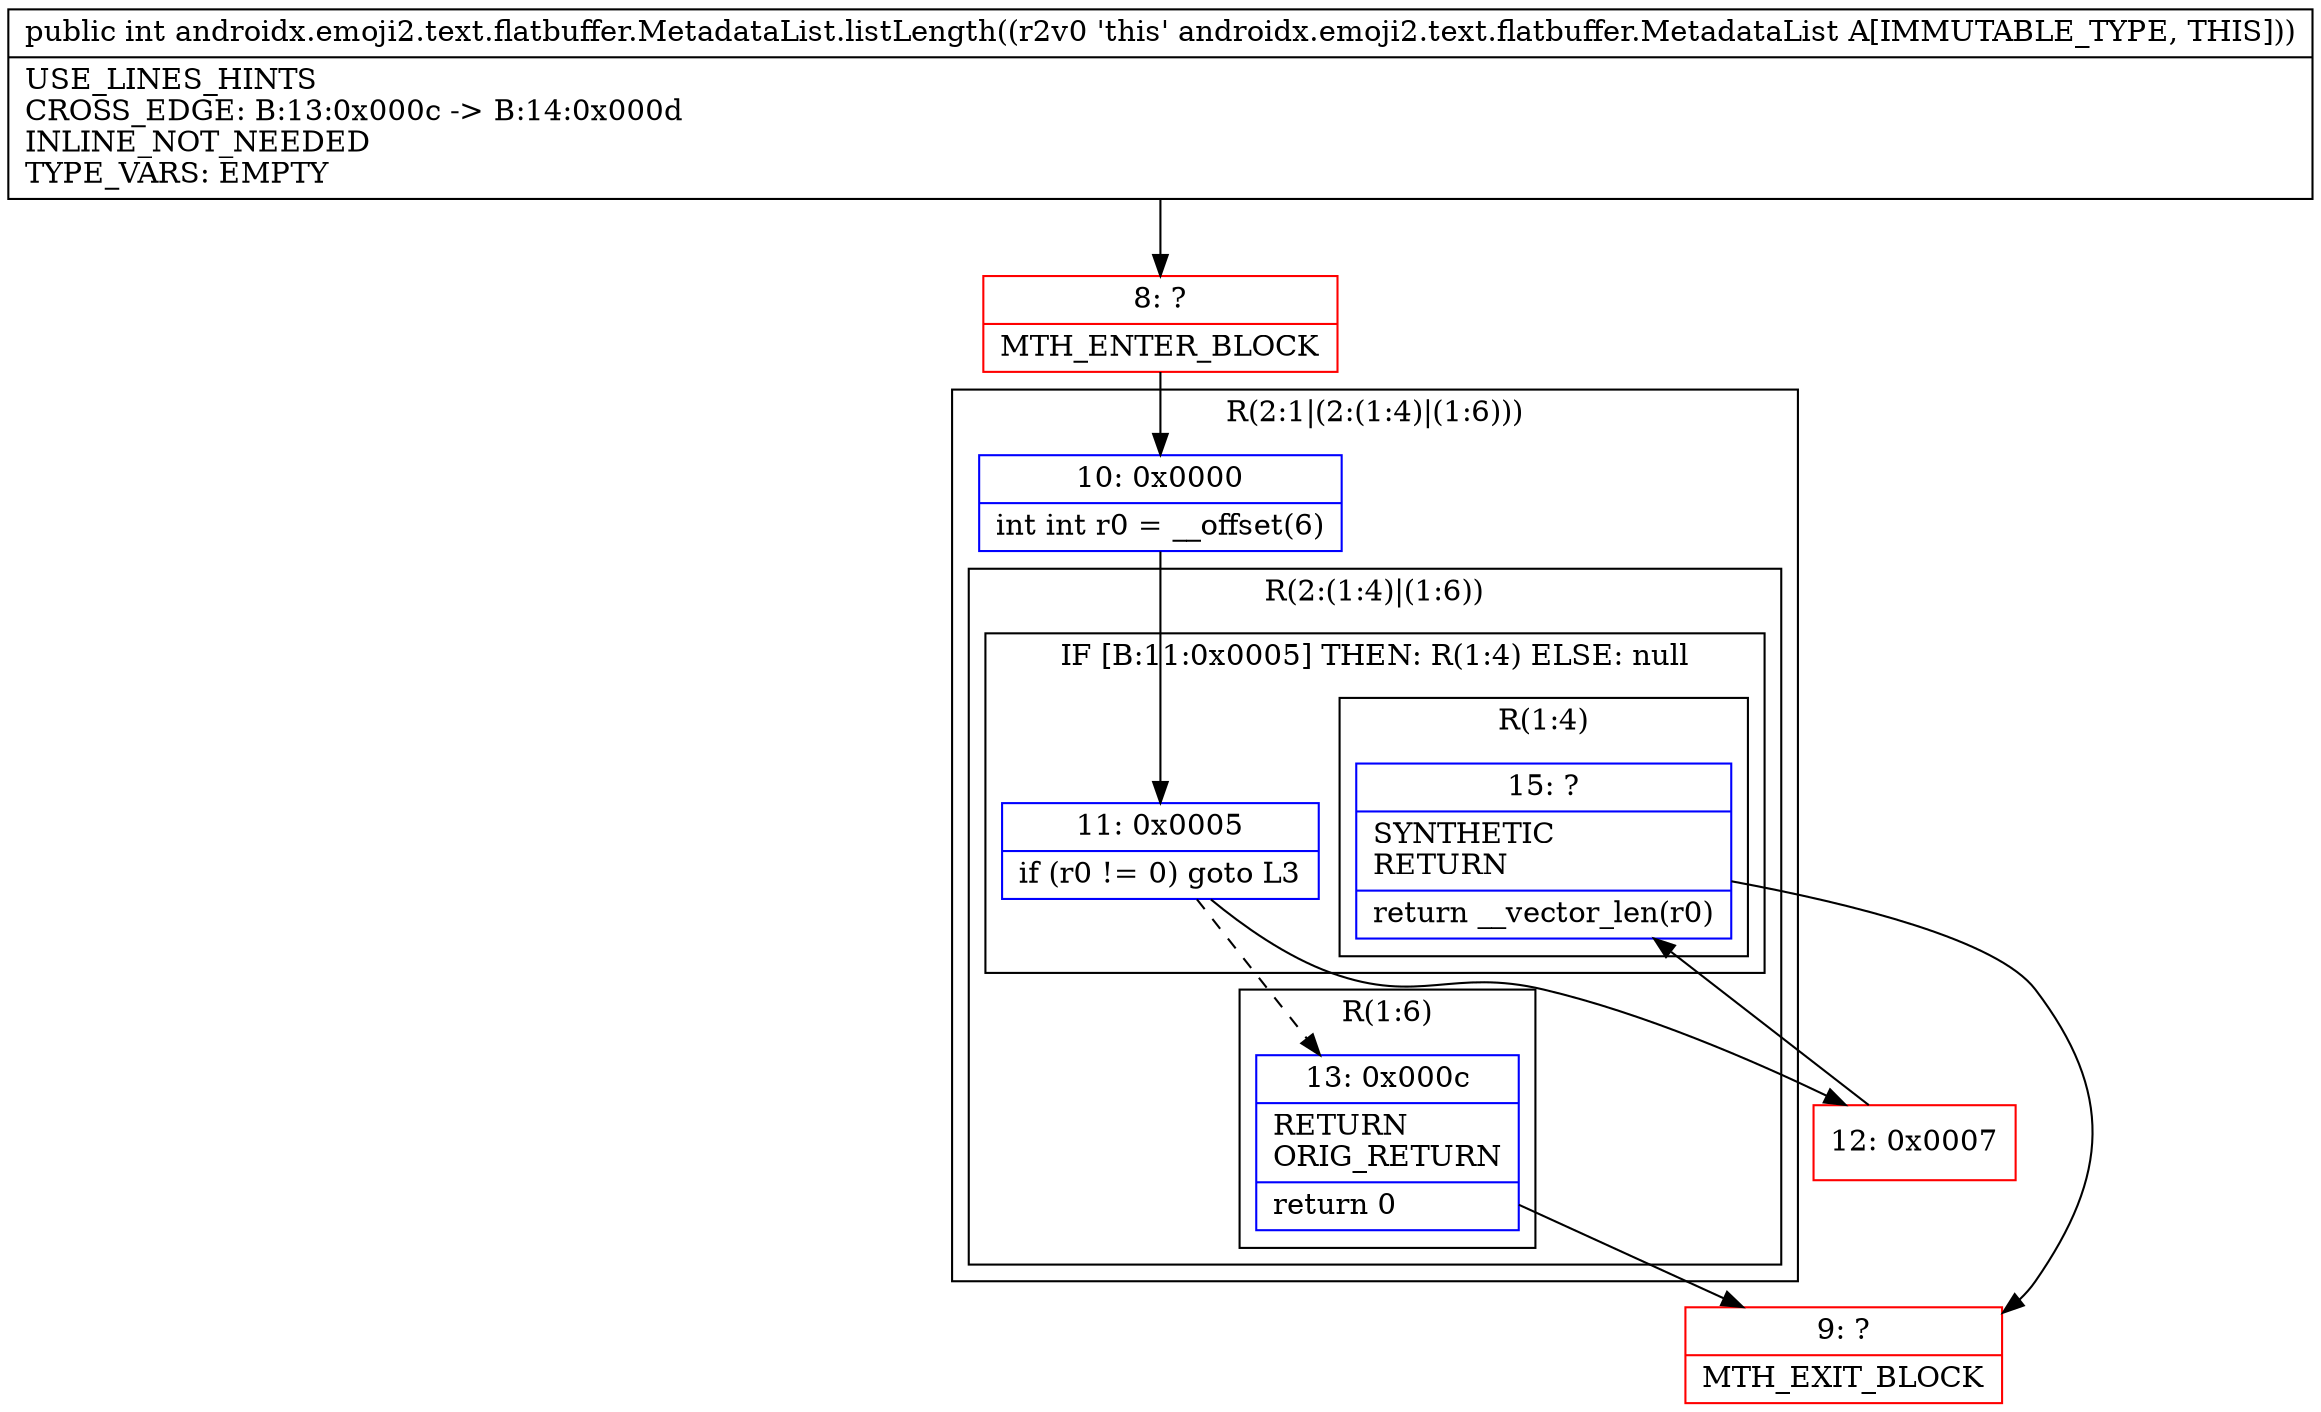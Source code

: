 digraph "CFG forandroidx.emoji2.text.flatbuffer.MetadataList.listLength()I" {
subgraph cluster_Region_157686638 {
label = "R(2:1|(2:(1:4)|(1:6)))";
node [shape=record,color=blue];
Node_10 [shape=record,label="{10\:\ 0x0000|int int r0 = __offset(6)\l}"];
subgraph cluster_Region_1828618096 {
label = "R(2:(1:4)|(1:6))";
node [shape=record,color=blue];
subgraph cluster_IfRegion_2083631853 {
label = "IF [B:11:0x0005] THEN: R(1:4) ELSE: null";
node [shape=record,color=blue];
Node_11 [shape=record,label="{11\:\ 0x0005|if (r0 != 0) goto L3\l}"];
subgraph cluster_Region_350860057 {
label = "R(1:4)";
node [shape=record,color=blue];
Node_15 [shape=record,label="{15\:\ ?|SYNTHETIC\lRETURN\l|return __vector_len(r0)\l}"];
}
}
subgraph cluster_Region_1593803589 {
label = "R(1:6)";
node [shape=record,color=blue];
Node_13 [shape=record,label="{13\:\ 0x000c|RETURN\lORIG_RETURN\l|return 0\l}"];
}
}
}
Node_8 [shape=record,color=red,label="{8\:\ ?|MTH_ENTER_BLOCK\l}"];
Node_12 [shape=record,color=red,label="{12\:\ 0x0007}"];
Node_9 [shape=record,color=red,label="{9\:\ ?|MTH_EXIT_BLOCK\l}"];
MethodNode[shape=record,label="{public int androidx.emoji2.text.flatbuffer.MetadataList.listLength((r2v0 'this' androidx.emoji2.text.flatbuffer.MetadataList A[IMMUTABLE_TYPE, THIS]))  | USE_LINES_HINTS\lCROSS_EDGE: B:13:0x000c \-\> B:14:0x000d\lINLINE_NOT_NEEDED\lTYPE_VARS: EMPTY\l}"];
MethodNode -> Node_8;Node_10 -> Node_11;
Node_11 -> Node_12;
Node_11 -> Node_13[style=dashed];
Node_15 -> Node_9;
Node_13 -> Node_9;
Node_8 -> Node_10;
Node_12 -> Node_15;
}

